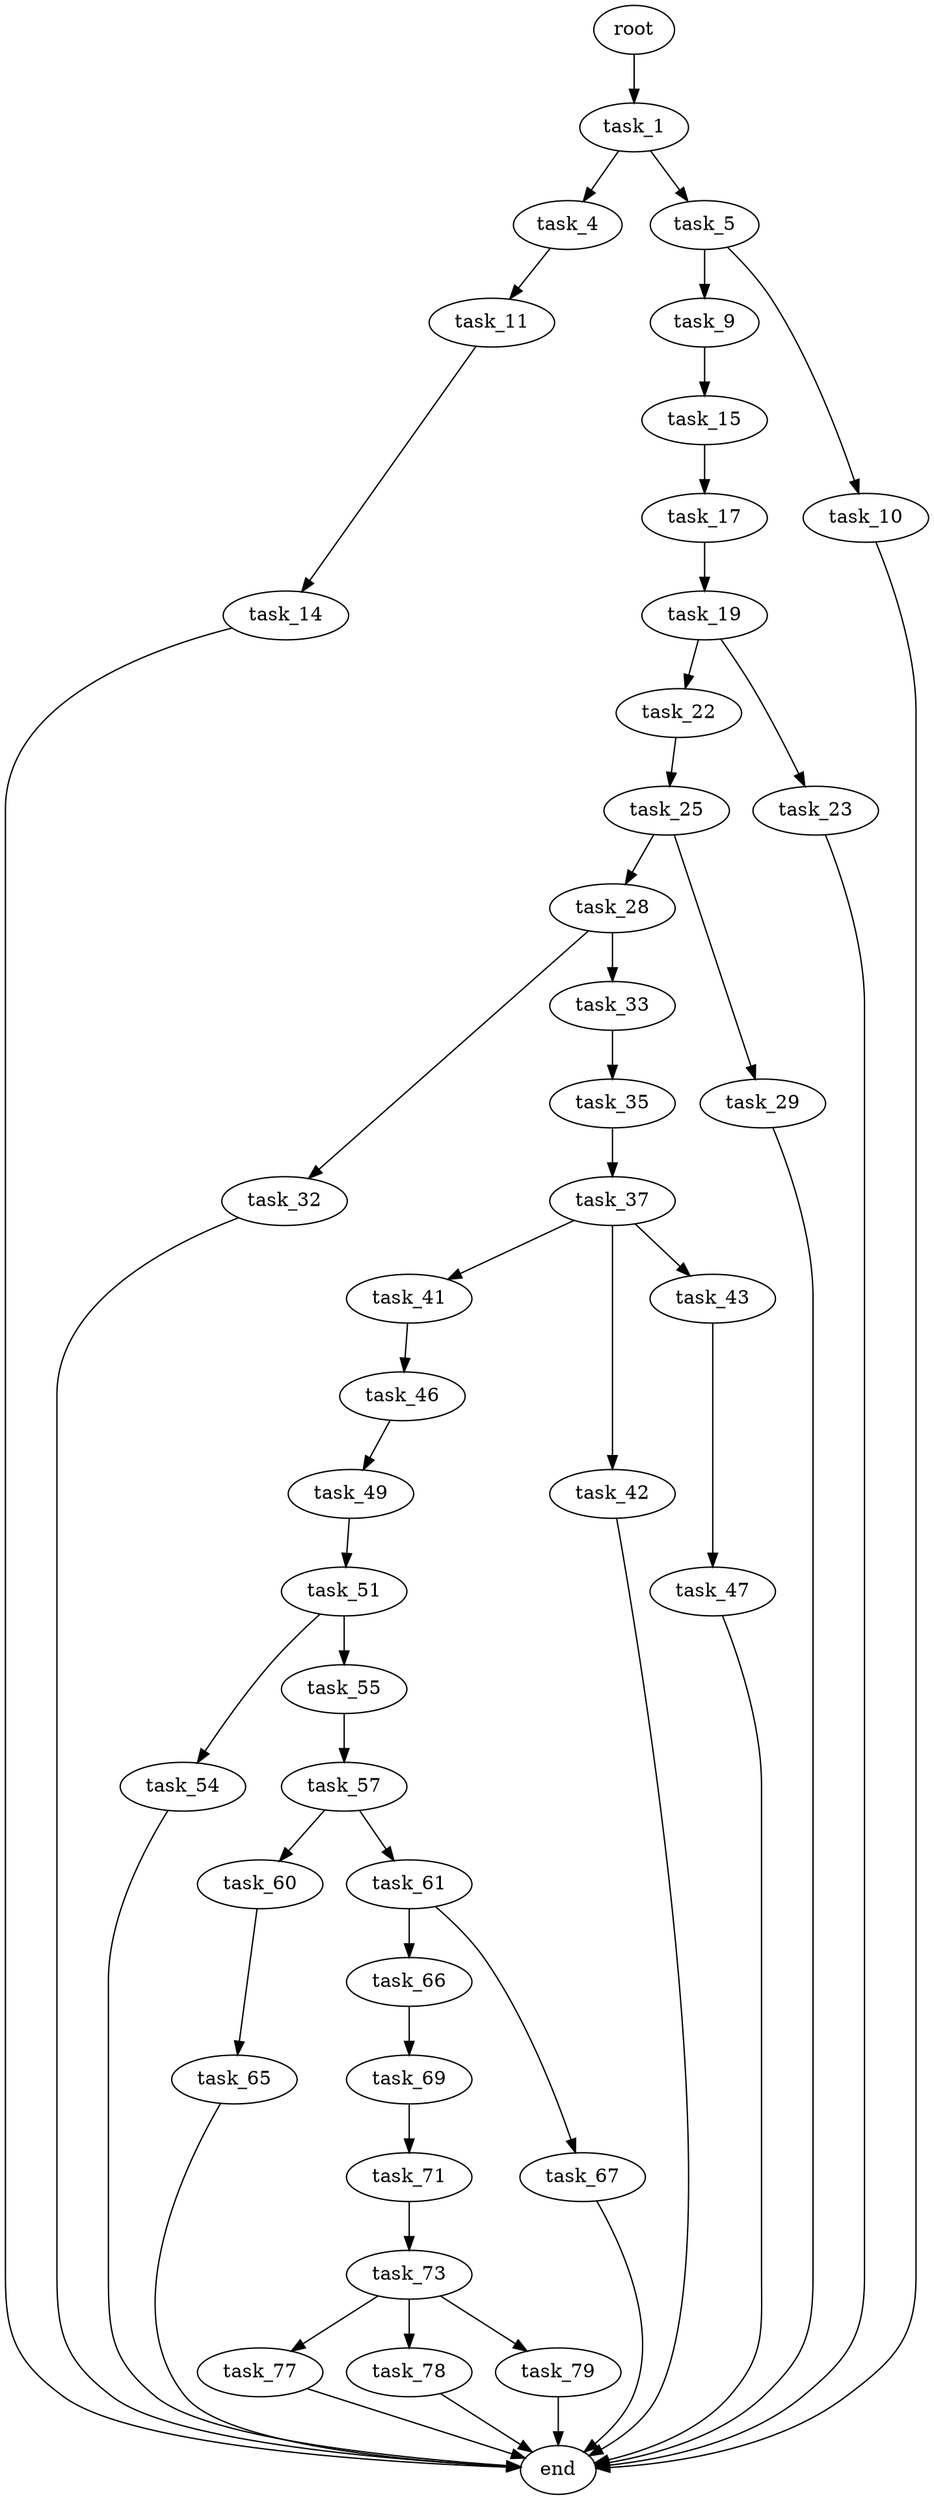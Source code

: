 digraph G {
  root [size="0.000000"];
  task_1 [size="285766044877.000000"];
  task_4 [size="18867476554.000000"];
  task_5 [size="198145033659.000000"];
  task_11 [size="85728189527.000000"];
  task_9 [size="5399370438.000000"];
  task_10 [size="14193059219.000000"];
  task_15 [size="612258077011.000000"];
  end [size="0.000000"];
  task_14 [size="260120283010.000000"];
  task_17 [size="231928233984.000000"];
  task_19 [size="68719476736.000000"];
  task_22 [size="8617067683.000000"];
  task_23 [size="85577986140.000000"];
  task_25 [size="782757789696.000000"];
  task_28 [size="14017908615.000000"];
  task_29 [size="549755813888.000000"];
  task_32 [size="76076322065.000000"];
  task_33 [size="289668937480.000000"];
  task_35 [size="4306504110.000000"];
  task_37 [size="959864081166.000000"];
  task_41 [size="666761079980.000000"];
  task_42 [size="745637707563.000000"];
  task_43 [size="8589934592.000000"];
  task_46 [size="1404974565.000000"];
  task_47 [size="8924642702.000000"];
  task_49 [size="1073741824000.000000"];
  task_51 [size="68719476736.000000"];
  task_54 [size="6327852256.000000"];
  task_55 [size="1089933475644.000000"];
  task_57 [size="348713582679.000000"];
  task_60 [size="231928233984.000000"];
  task_61 [size="134217728000.000000"];
  task_65 [size="25649987438.000000"];
  task_66 [size="6852582888.000000"];
  task_67 [size="15317254286.000000"];
  task_69 [size="27318306894.000000"];
  task_71 [size="8589934592.000000"];
  task_73 [size="231928233984.000000"];
  task_77 [size="20320036319.000000"];
  task_78 [size="368293445632.000000"];
  task_79 [size="28991029248.000000"];

  root -> task_1 [size="1.000000"];
  task_1 -> task_4 [size="209715200.000000"];
  task_1 -> task_5 [size="209715200.000000"];
  task_4 -> task_11 [size="679477248.000000"];
  task_5 -> task_9 [size="209715200.000000"];
  task_5 -> task_10 [size="209715200.000000"];
  task_11 -> task_14 [size="75497472.000000"];
  task_9 -> task_15 [size="301989888.000000"];
  task_10 -> end [size="1.000000"];
  task_15 -> task_17 [size="838860800.000000"];
  task_14 -> end [size="1.000000"];
  task_17 -> task_19 [size="301989888.000000"];
  task_19 -> task_22 [size="134217728.000000"];
  task_19 -> task_23 [size="134217728.000000"];
  task_22 -> task_25 [size="209715200.000000"];
  task_23 -> end [size="1.000000"];
  task_25 -> task_28 [size="679477248.000000"];
  task_25 -> task_29 [size="679477248.000000"];
  task_28 -> task_32 [size="679477248.000000"];
  task_28 -> task_33 [size="679477248.000000"];
  task_29 -> end [size="1.000000"];
  task_32 -> end [size="1.000000"];
  task_33 -> task_35 [size="536870912.000000"];
  task_35 -> task_37 [size="209715200.000000"];
  task_37 -> task_41 [size="679477248.000000"];
  task_37 -> task_42 [size="679477248.000000"];
  task_37 -> task_43 [size="679477248.000000"];
  task_41 -> task_46 [size="411041792.000000"];
  task_42 -> end [size="1.000000"];
  task_43 -> task_47 [size="33554432.000000"];
  task_46 -> task_49 [size="134217728.000000"];
  task_47 -> end [size="1.000000"];
  task_49 -> task_51 [size="838860800.000000"];
  task_51 -> task_54 [size="134217728.000000"];
  task_51 -> task_55 [size="134217728.000000"];
  task_54 -> end [size="1.000000"];
  task_55 -> task_57 [size="838860800.000000"];
  task_57 -> task_60 [size="838860800.000000"];
  task_57 -> task_61 [size="838860800.000000"];
  task_60 -> task_65 [size="301989888.000000"];
  task_61 -> task_66 [size="209715200.000000"];
  task_61 -> task_67 [size="209715200.000000"];
  task_65 -> end [size="1.000000"];
  task_66 -> task_69 [size="536870912.000000"];
  task_67 -> end [size="1.000000"];
  task_69 -> task_71 [size="536870912.000000"];
  task_71 -> task_73 [size="33554432.000000"];
  task_73 -> task_77 [size="301989888.000000"];
  task_73 -> task_78 [size="301989888.000000"];
  task_73 -> task_79 [size="301989888.000000"];
  task_77 -> end [size="1.000000"];
  task_78 -> end [size="1.000000"];
  task_79 -> end [size="1.000000"];
}
